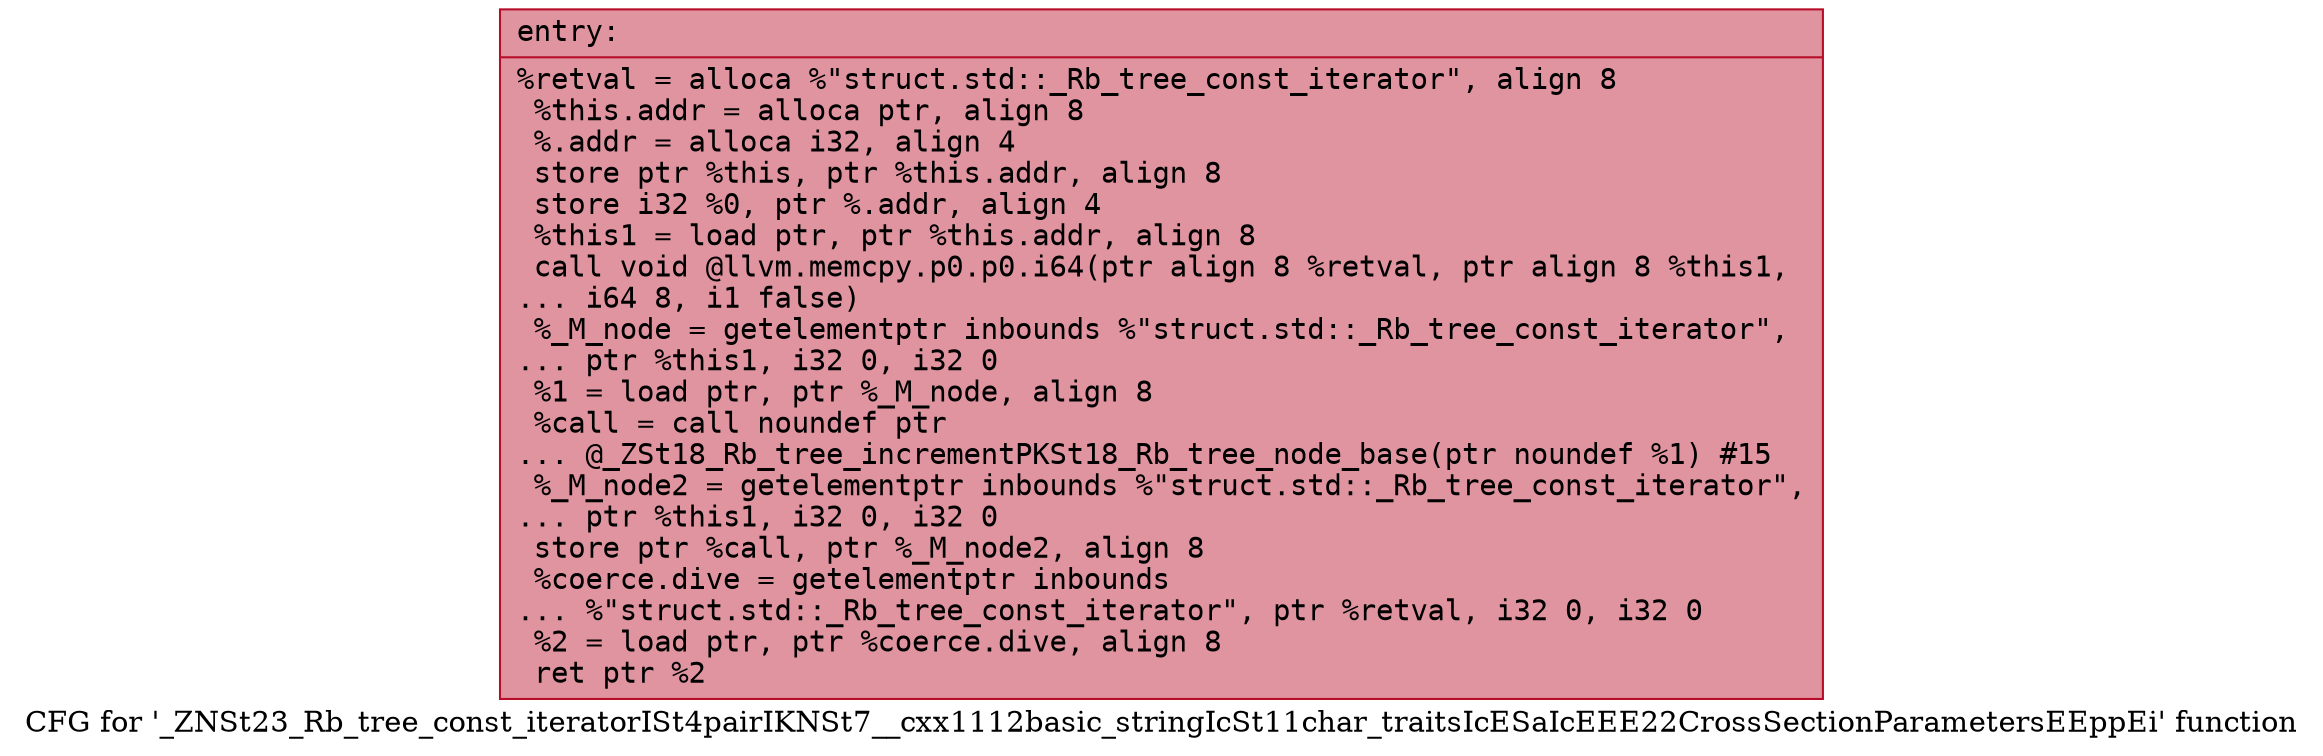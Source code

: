 digraph "CFG for '_ZNSt23_Rb_tree_const_iteratorISt4pairIKNSt7__cxx1112basic_stringIcSt11char_traitsIcESaIcEEE22CrossSectionParametersEEppEi' function" {
	label="CFG for '_ZNSt23_Rb_tree_const_iteratorISt4pairIKNSt7__cxx1112basic_stringIcSt11char_traitsIcESaIcEEE22CrossSectionParametersEEppEi' function";

	Node0x55dab46dd0d0 [shape=record,color="#b70d28ff", style=filled, fillcolor="#b70d2870" fontname="Courier",label="{entry:\l|  %retval = alloca %\"struct.std::_Rb_tree_const_iterator\", align 8\l  %this.addr = alloca ptr, align 8\l  %.addr = alloca i32, align 4\l  store ptr %this, ptr %this.addr, align 8\l  store i32 %0, ptr %.addr, align 4\l  %this1 = load ptr, ptr %this.addr, align 8\l  call void @llvm.memcpy.p0.p0.i64(ptr align 8 %retval, ptr align 8 %this1,\l... i64 8, i1 false)\l  %_M_node = getelementptr inbounds %\"struct.std::_Rb_tree_const_iterator\",\l... ptr %this1, i32 0, i32 0\l  %1 = load ptr, ptr %_M_node, align 8\l  %call = call noundef ptr\l... @_ZSt18_Rb_tree_incrementPKSt18_Rb_tree_node_base(ptr noundef %1) #15\l  %_M_node2 = getelementptr inbounds %\"struct.std::_Rb_tree_const_iterator\",\l... ptr %this1, i32 0, i32 0\l  store ptr %call, ptr %_M_node2, align 8\l  %coerce.dive = getelementptr inbounds\l... %\"struct.std::_Rb_tree_const_iterator\", ptr %retval, i32 0, i32 0\l  %2 = load ptr, ptr %coerce.dive, align 8\l  ret ptr %2\l}"];
}
